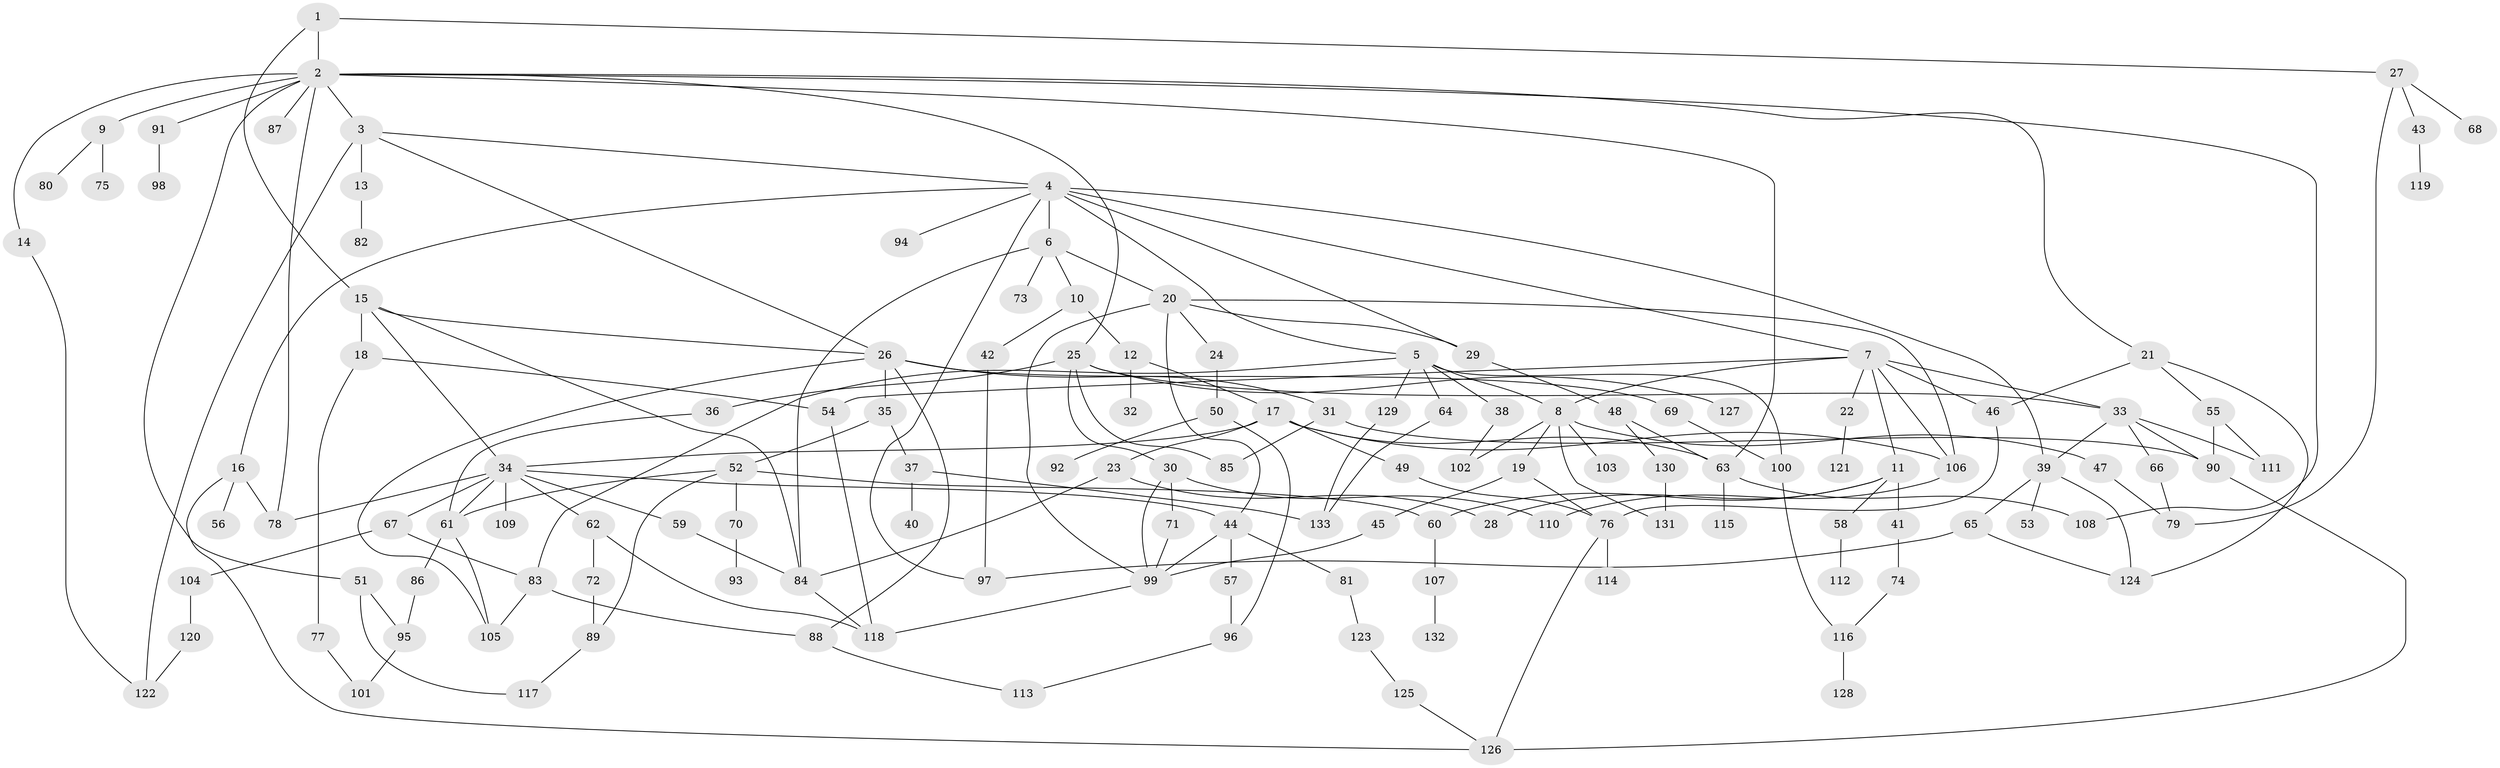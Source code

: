 // coarse degree distribution, {3: 0.17708333333333334, 14: 0.010416666666666666, 6: 0.041666666666666664, 12: 0.020833333333333332, 11: 0.010416666666666666, 2: 0.3229166666666667, 5: 0.09375, 1: 0.21875, 8: 0.020833333333333332, 13: 0.010416666666666666, 4: 0.0625, 7: 0.010416666666666666}
// Generated by graph-tools (version 1.1) at 2025/51/02/27/25 19:51:36]
// undirected, 133 vertices, 196 edges
graph export_dot {
graph [start="1"]
  node [color=gray90,style=filled];
  1;
  2;
  3;
  4;
  5;
  6;
  7;
  8;
  9;
  10;
  11;
  12;
  13;
  14;
  15;
  16;
  17;
  18;
  19;
  20;
  21;
  22;
  23;
  24;
  25;
  26;
  27;
  28;
  29;
  30;
  31;
  32;
  33;
  34;
  35;
  36;
  37;
  38;
  39;
  40;
  41;
  42;
  43;
  44;
  45;
  46;
  47;
  48;
  49;
  50;
  51;
  52;
  53;
  54;
  55;
  56;
  57;
  58;
  59;
  60;
  61;
  62;
  63;
  64;
  65;
  66;
  67;
  68;
  69;
  70;
  71;
  72;
  73;
  74;
  75;
  76;
  77;
  78;
  79;
  80;
  81;
  82;
  83;
  84;
  85;
  86;
  87;
  88;
  89;
  90;
  91;
  92;
  93;
  94;
  95;
  96;
  97;
  98;
  99;
  100;
  101;
  102;
  103;
  104;
  105;
  106;
  107;
  108;
  109;
  110;
  111;
  112;
  113;
  114;
  115;
  116;
  117;
  118;
  119;
  120;
  121;
  122;
  123;
  124;
  125;
  126;
  127;
  128;
  129;
  130;
  131;
  132;
  133;
  1 -- 2;
  1 -- 15;
  1 -- 27;
  2 -- 3;
  2 -- 9;
  2 -- 14;
  2 -- 21;
  2 -- 25;
  2 -- 51;
  2 -- 63;
  2 -- 87;
  2 -- 91;
  2 -- 108;
  2 -- 78;
  3 -- 4;
  3 -- 13;
  3 -- 122;
  3 -- 26;
  4 -- 5;
  4 -- 6;
  4 -- 7;
  4 -- 16;
  4 -- 29;
  4 -- 94;
  4 -- 97;
  4 -- 39;
  5 -- 8;
  5 -- 38;
  5 -- 64;
  5 -- 129;
  5 -- 100;
  5 -- 83;
  6 -- 10;
  6 -- 20;
  6 -- 73;
  6 -- 84;
  7 -- 11;
  7 -- 22;
  7 -- 33;
  7 -- 8;
  7 -- 46;
  7 -- 106;
  7 -- 54;
  8 -- 19;
  8 -- 47;
  8 -- 103;
  8 -- 131;
  8 -- 102;
  9 -- 75;
  9 -- 80;
  10 -- 12;
  10 -- 42;
  11 -- 28;
  11 -- 41;
  11 -- 58;
  11 -- 60;
  12 -- 17;
  12 -- 32;
  13 -- 82;
  14 -- 122;
  15 -- 18;
  15 -- 26;
  15 -- 34;
  15 -- 84;
  16 -- 56;
  16 -- 78;
  16 -- 126;
  17 -- 23;
  17 -- 49;
  17 -- 63;
  17 -- 34;
  17 -- 106;
  18 -- 54;
  18 -- 77;
  19 -- 45;
  19 -- 76;
  20 -- 24;
  20 -- 106;
  20 -- 44;
  20 -- 99;
  20 -- 29;
  21 -- 46;
  21 -- 55;
  21 -- 124;
  22 -- 121;
  23 -- 28;
  23 -- 84;
  24 -- 50;
  25 -- 30;
  25 -- 36;
  25 -- 85;
  25 -- 127;
  25 -- 33;
  26 -- 31;
  26 -- 35;
  26 -- 69;
  26 -- 88;
  26 -- 105;
  27 -- 43;
  27 -- 68;
  27 -- 79;
  29 -- 48;
  30 -- 71;
  30 -- 99;
  30 -- 110;
  31 -- 85;
  31 -- 90;
  33 -- 39;
  33 -- 66;
  33 -- 90;
  33 -- 111;
  34 -- 44;
  34 -- 59;
  34 -- 62;
  34 -- 67;
  34 -- 78;
  34 -- 109;
  34 -- 61;
  35 -- 37;
  35 -- 52;
  36 -- 61;
  37 -- 40;
  37 -- 133;
  38 -- 102;
  39 -- 53;
  39 -- 65;
  39 -- 124;
  41 -- 74;
  42 -- 97;
  43 -- 119;
  44 -- 57;
  44 -- 81;
  44 -- 99;
  45 -- 99;
  46 -- 76;
  47 -- 79;
  48 -- 130;
  48 -- 63;
  49 -- 76;
  50 -- 92;
  50 -- 96;
  51 -- 117;
  51 -- 95;
  52 -- 60;
  52 -- 61;
  52 -- 70;
  52 -- 89;
  54 -- 118;
  55 -- 90;
  55 -- 111;
  57 -- 96;
  58 -- 112;
  59 -- 84;
  60 -- 107;
  61 -- 86;
  61 -- 105;
  62 -- 72;
  62 -- 118;
  63 -- 115;
  63 -- 108;
  64 -- 133;
  65 -- 124;
  65 -- 97;
  66 -- 79;
  67 -- 83;
  67 -- 104;
  69 -- 100;
  70 -- 93;
  71 -- 99;
  72 -- 89;
  74 -- 116;
  76 -- 114;
  76 -- 126;
  77 -- 101;
  81 -- 123;
  83 -- 105;
  83 -- 88;
  84 -- 118;
  86 -- 95;
  88 -- 113;
  89 -- 117;
  90 -- 126;
  91 -- 98;
  95 -- 101;
  96 -- 113;
  99 -- 118;
  100 -- 116;
  104 -- 120;
  106 -- 110;
  107 -- 132;
  116 -- 128;
  120 -- 122;
  123 -- 125;
  125 -- 126;
  129 -- 133;
  130 -- 131;
}
